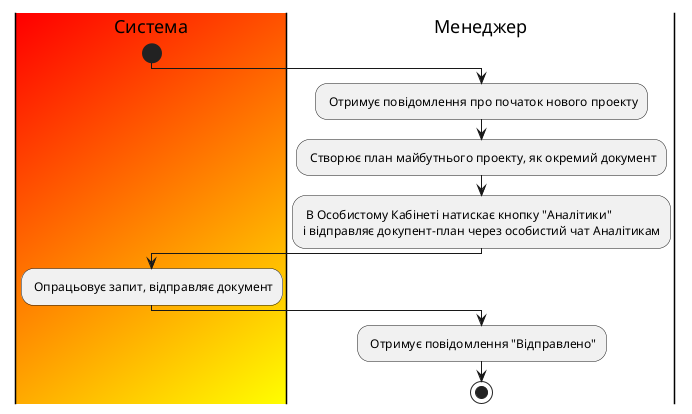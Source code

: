 @startuml
skinparam ArchimateBackgroundColor #ffffff
skinparam	shadowing false
skinparam Note {
	BackgroundColor #B43434
	FontColor #ffffff
}

|#Red/Yellow|Система| 

start
|Менеджер| 

: Отримує повідомлення про початок нового проекту;
: Створює план майбутнього проекту, як окремий документ;
: В Особистому Кабінеті натискає кнопку "Аналітики"
і відправляє докупент-план через особистий чат Аналітикам;

|#Red/Yellow|Система| 
: Опрацьовує запит, відправляє документ;


|Менеджер|
: Отримує повідомлення "Відправлено";


stop;


@enduml
